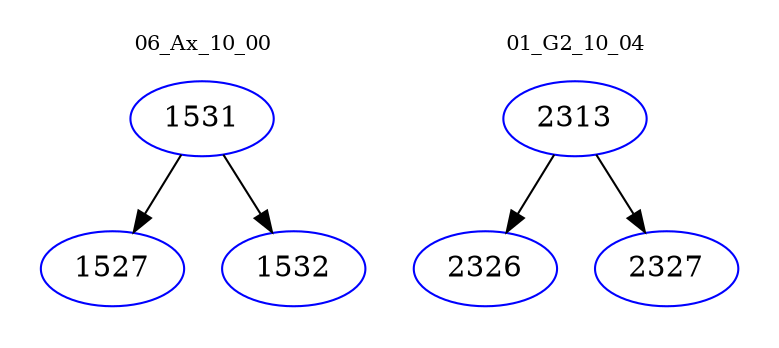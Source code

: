 digraph{
subgraph cluster_0 {
color = white
label = "06_Ax_10_00";
fontsize=10;
T0_1531 [label="1531", color="blue"]
T0_1531 -> T0_1527 [color="black"]
T0_1527 [label="1527", color="blue"]
T0_1531 -> T0_1532 [color="black"]
T0_1532 [label="1532", color="blue"]
}
subgraph cluster_1 {
color = white
label = "01_G2_10_04";
fontsize=10;
T1_2313 [label="2313", color="blue"]
T1_2313 -> T1_2326 [color="black"]
T1_2326 [label="2326", color="blue"]
T1_2313 -> T1_2327 [color="black"]
T1_2327 [label="2327", color="blue"]
}
}
